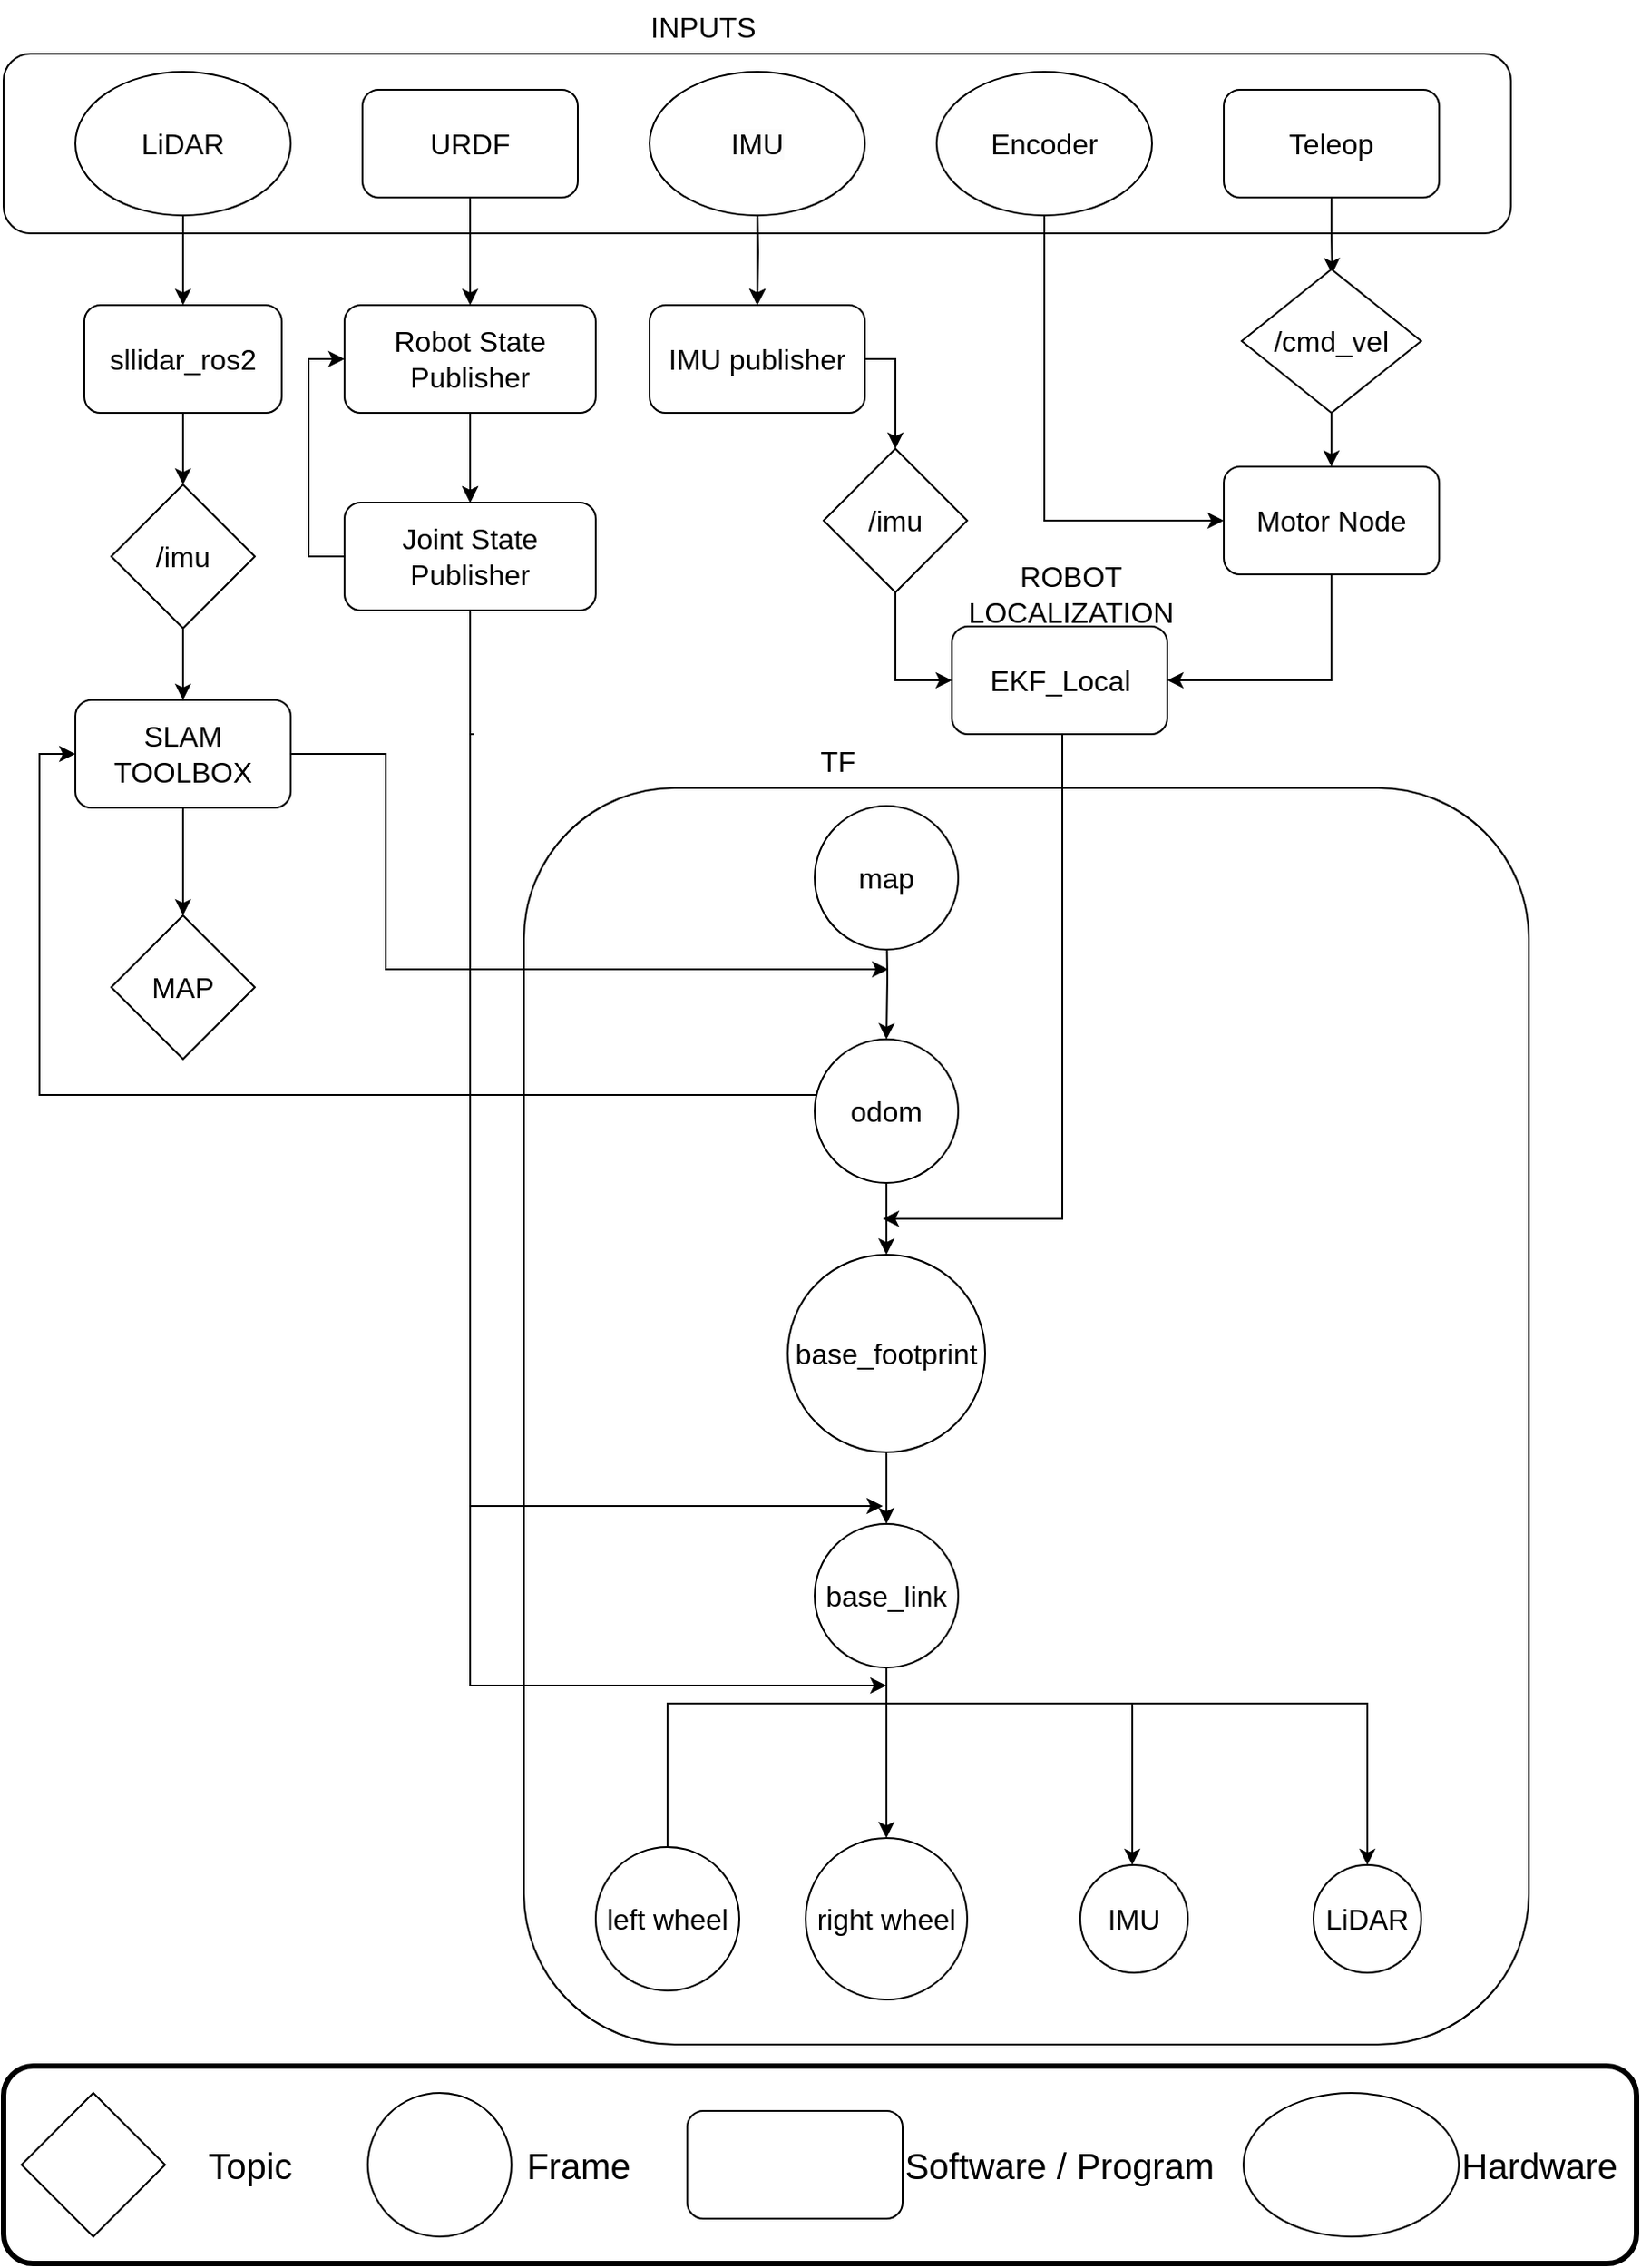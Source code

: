<mxfile version="26.0.6">
  <diagram name="Page-1" id="_wsUxR4OqydgV3sZf0ae">
    <mxGraphModel dx="2924" dy="2244" grid="1" gridSize="10" guides="1" tooltips="1" connect="1" arrows="1" fold="1" page="1" pageScale="1" pageWidth="850" pageHeight="1100" math="0" shadow="0">
      <root>
        <mxCell id="0" />
        <mxCell id="1" parent="0" />
        <mxCell id="bJowuLBQJqoFZH2iHhly-1" value="" style="rounded=1;whiteSpace=wrap;html=1;fontSize=16;" parent="1" vertex="1">
          <mxGeometry x="-840" y="-1070" width="840" height="100" as="geometry" />
        </mxCell>
        <mxCell id="bJowuLBQJqoFZH2iHhly-2" value="Teleop" style="rounded=1;whiteSpace=wrap;html=1;fontSize=16;" parent="1" vertex="1">
          <mxGeometry x="-160" y="-1050" width="120" height="60" as="geometry" />
        </mxCell>
        <mxCell id="bJowuLBQJqoFZH2iHhly-43" style="edgeStyle=orthogonalEdgeStyle;rounded=0;orthogonalLoop=1;jettySize=auto;html=1;exitX=0.5;exitY=1;exitDx=0;exitDy=0;entryX=0;entryY=0.5;entryDx=0;entryDy=0;fontSize=16;" parent="1" source="G4_1-E2M1L34-9DnenEh-3" target="bJowuLBQJqoFZH2iHhly-7" edge="1">
          <mxGeometry relative="1" as="geometry">
            <mxPoint x="-260" y="-990" as="sourcePoint" />
          </mxGeometry>
        </mxCell>
        <mxCell id="bJowuLBQJqoFZH2iHhly-21" value="" style="edgeStyle=orthogonalEdgeStyle;rounded=0;orthogonalLoop=1;jettySize=auto;html=1;fontSize=16;" parent="1" target="bJowuLBQJqoFZH2iHhly-20" edge="1">
          <mxGeometry relative="1" as="geometry">
            <mxPoint x="-420" y="-990" as="sourcePoint" />
          </mxGeometry>
        </mxCell>
        <mxCell id="bJowuLBQJqoFZH2iHhly-36" value="" style="edgeStyle=orthogonalEdgeStyle;rounded=0;orthogonalLoop=1;jettySize=auto;html=1;fontSize=16;exitX=0.5;exitY=1;exitDx=0;exitDy=0;" parent="1" source="G4_1-E2M1L34-9DnenEh-2" target="bJowuLBQJqoFZH2iHhly-35" edge="1">
          <mxGeometry relative="1" as="geometry">
            <mxPoint x="-740" y="-990" as="sourcePoint" />
          </mxGeometry>
        </mxCell>
        <mxCell id="bJowuLBQJqoFZH2iHhly-25" value="" style="edgeStyle=orthogonalEdgeStyle;rounded=0;orthogonalLoop=1;jettySize=auto;html=1;fontSize=16;" parent="1" source="bJowuLBQJqoFZH2iHhly-6" target="bJowuLBQJqoFZH2iHhly-24" edge="1">
          <mxGeometry relative="1" as="geometry" />
        </mxCell>
        <mxCell id="bJowuLBQJqoFZH2iHhly-6" value="URDF" style="rounded=1;whiteSpace=wrap;html=1;fontSize=16;" parent="1" vertex="1">
          <mxGeometry x="-640" y="-1050" width="120" height="60" as="geometry" />
        </mxCell>
        <mxCell id="bJowuLBQJqoFZH2iHhly-22" style="edgeStyle=orthogonalEdgeStyle;rounded=0;orthogonalLoop=1;jettySize=auto;html=1;exitX=0.5;exitY=1;exitDx=0;exitDy=0;entryX=1;entryY=0.5;entryDx=0;entryDy=0;fontSize=16;" parent="1" source="bJowuLBQJqoFZH2iHhly-7" target="bJowuLBQJqoFZH2iHhly-10" edge="1">
          <mxGeometry relative="1" as="geometry" />
        </mxCell>
        <mxCell id="bJowuLBQJqoFZH2iHhly-7" value="Motor Node" style="whiteSpace=wrap;html=1;rounded=1;fontSize=16;" parent="1" vertex="1">
          <mxGeometry x="-160" y="-840" width="120" height="60" as="geometry" />
        </mxCell>
        <mxCell id="bJowuLBQJqoFZH2iHhly-8" value="" style="edgeStyle=orthogonalEdgeStyle;rounded=0;orthogonalLoop=1;jettySize=auto;html=1;fontSize=16;entryX=0.504;entryY=0.033;entryDx=0;entryDy=0;entryPerimeter=0;" parent="1" source="bJowuLBQJqoFZH2iHhly-2" target="G4_1-E2M1L34-9DnenEh-30" edge="1">
          <mxGeometry relative="1" as="geometry" />
        </mxCell>
        <mxCell id="bJowuLBQJqoFZH2iHhly-10" value="EKF_Local" style="rounded=1;whiteSpace=wrap;html=1;fontSize=16;" parent="1" vertex="1">
          <mxGeometry x="-311.5" y="-751" width="120" height="60" as="geometry" />
        </mxCell>
        <mxCell id="bJowuLBQJqoFZH2iHhly-15" value="INPUTS" style="text;html=1;align=center;verticalAlign=middle;whiteSpace=wrap;rounded=0;fontSize=16;" parent="1" vertex="1">
          <mxGeometry x="-480" y="-1100" width="60" height="30" as="geometry" />
        </mxCell>
        <mxCell id="bJowuLBQJqoFZH2iHhly-16" value="ROBOT LOCALIZATION" style="text;html=1;align=center;verticalAlign=middle;whiteSpace=wrap;rounded=0;fontSize=16;" parent="1" vertex="1">
          <mxGeometry x="-330" y="-784" width="170" height="30" as="geometry" />
        </mxCell>
        <mxCell id="bJowuLBQJqoFZH2iHhly-44" style="edgeStyle=orthogonalEdgeStyle;rounded=0;orthogonalLoop=1;jettySize=auto;html=1;exitX=1;exitY=0.5;exitDx=0;exitDy=0;entryX=0.5;entryY=0;entryDx=0;entryDy=0;fontSize=16;" parent="1" source="bJowuLBQJqoFZH2iHhly-20" target="G4_1-E2M1L34-9DnenEh-28" edge="1">
          <mxGeometry relative="1" as="geometry">
            <Array as="points">
              <mxPoint x="-343" y="-900" />
            </Array>
          </mxGeometry>
        </mxCell>
        <mxCell id="bJowuLBQJqoFZH2iHhly-20" value="IMU publisher" style="whiteSpace=wrap;html=1;rounded=1;fontSize=16;" parent="1" vertex="1">
          <mxGeometry x="-480" y="-930" width="120" height="60" as="geometry" />
        </mxCell>
        <mxCell id="bJowuLBQJqoFZH2iHhly-27" value="" style="edgeStyle=orthogonalEdgeStyle;rounded=0;orthogonalLoop=1;jettySize=auto;html=1;fontSize=16;" parent="1" source="bJowuLBQJqoFZH2iHhly-24" target="bJowuLBQJqoFZH2iHhly-26" edge="1">
          <mxGeometry relative="1" as="geometry" />
        </mxCell>
        <mxCell id="bJowuLBQJqoFZH2iHhly-24" value="Robot State Publisher" style="whiteSpace=wrap;html=1;rounded=1;fontSize=16;" parent="1" vertex="1">
          <mxGeometry x="-650" y="-930" width="140" height="60" as="geometry" />
        </mxCell>
        <mxCell id="bJowuLBQJqoFZH2iHhly-29" style="edgeStyle=orthogonalEdgeStyle;rounded=0;orthogonalLoop=1;jettySize=auto;html=1;exitX=0;exitY=0.5;exitDx=0;exitDy=0;entryX=0;entryY=0.5;entryDx=0;entryDy=0;fontSize=16;" parent="1" source="bJowuLBQJqoFZH2iHhly-26" target="bJowuLBQJqoFZH2iHhly-24" edge="1">
          <mxGeometry relative="1" as="geometry" />
        </mxCell>
        <mxCell id="bJowuLBQJqoFZH2iHhly-28" style="edgeStyle=orthogonalEdgeStyle;rounded=0;orthogonalLoop=1;jettySize=auto;html=1;exitX=0.5;exitY=1;exitDx=0;exitDy=0;fontSize=16;" parent="1" edge="1">
          <mxGeometry relative="1" as="geometry">
            <mxPoint x="-580" y="-691" as="sourcePoint" />
            <mxPoint x="-580" y="-691" as="targetPoint" />
          </mxGeometry>
        </mxCell>
        <mxCell id="bJowuLBQJqoFZH2iHhly-68" style="edgeStyle=orthogonalEdgeStyle;rounded=0;orthogonalLoop=1;jettySize=auto;html=1;exitX=0.5;exitY=1;exitDx=0;exitDy=0;entryX=0.5;entryY=0;entryDx=0;entryDy=0;fontSize=16;" parent="1" source="bJowuLBQJqoFZH2iHhly-35" target="G4_1-E2M1L34-9DnenEh-32" edge="1">
          <mxGeometry relative="1" as="geometry">
            <mxPoint x="-340" y="-595" as="targetPoint" />
          </mxGeometry>
        </mxCell>
        <mxCell id="bJowuLBQJqoFZH2iHhly-35" value="sllidar_ros2" style="whiteSpace=wrap;html=1;rounded=1;fontSize=16;" parent="1" vertex="1">
          <mxGeometry x="-795" y="-930" width="110" height="60" as="geometry" />
        </mxCell>
        <mxCell id="bJowuLBQJqoFZH2iHhly-41" value="" style="edgeStyle=orthogonalEdgeStyle;rounded=0;orthogonalLoop=1;jettySize=auto;html=1;entryX=0.5;entryY=0;entryDx=0;entryDy=0;fontSize=16;" parent="1" source="bJowuLBQJqoFZH2iHhly-24" target="bJowuLBQJqoFZH2iHhly-26" edge="1">
          <mxGeometry relative="1" as="geometry">
            <mxPoint x="-640" y="-900" as="sourcePoint" />
            <mxPoint x="-350" y="-740" as="targetPoint" />
          </mxGeometry>
        </mxCell>
        <mxCell id="bJowuLBQJqoFZH2iHhly-26" value="Joint State Publisher" style="whiteSpace=wrap;html=1;rounded=1;fontSize=16;" parent="1" vertex="1">
          <mxGeometry x="-650" y="-820" width="140" height="60" as="geometry" />
        </mxCell>
        <mxCell id="bJowuLBQJqoFZH2iHhly-46" value="" style="rounded=1;whiteSpace=wrap;html=1;fontSize=16;" parent="1" vertex="1">
          <mxGeometry x="-550" y="-661" width="560" height="700" as="geometry" />
        </mxCell>
        <mxCell id="bJowuLBQJqoFZH2iHhly-47" value="TF" style="text;html=1;align=center;verticalAlign=middle;whiteSpace=wrap;rounded=0;fontSize=16;" parent="1" vertex="1">
          <mxGeometry x="-405" y="-691" width="60" height="30" as="geometry" />
        </mxCell>
        <mxCell id="bJowuLBQJqoFZH2iHhly-50" value="" style="edgeStyle=orthogonalEdgeStyle;rounded=0;orthogonalLoop=1;jettySize=auto;html=1;fontSize=16;" parent="1" target="G4_1-E2M1L34-9DnenEh-18" edge="1">
          <mxGeometry relative="1" as="geometry">
            <mxPoint x="-348" y="-591" as="sourcePoint" />
            <mxPoint x="-348" y="-511" as="targetPoint" />
          </mxGeometry>
        </mxCell>
        <mxCell id="bJowuLBQJqoFZH2iHhly-52" value="" style="edgeStyle=orthogonalEdgeStyle;rounded=0;orthogonalLoop=1;jettySize=auto;html=1;fontSize=16;exitX=0.5;exitY=1;exitDx=0;exitDy=0;entryX=0.5;entryY=0;entryDx=0;entryDy=0;" parent="1" source="G4_1-E2M1L34-9DnenEh-18" target="G4_1-E2M1L34-9DnenEh-19" edge="1">
          <mxGeometry relative="1" as="geometry">
            <mxPoint x="-348" y="-451" as="sourcePoint" />
            <mxPoint x="-348" y="-371" as="targetPoint" />
          </mxGeometry>
        </mxCell>
        <mxCell id="bJowuLBQJqoFZH2iHhly-54" value="" style="edgeStyle=orthogonalEdgeStyle;rounded=0;orthogonalLoop=1;jettySize=auto;html=1;fontSize=16;exitX=0.5;exitY=1;exitDx=0;exitDy=0;" parent="1" source="G4_1-E2M1L34-9DnenEh-19" target="G4_1-E2M1L34-9DnenEh-20" edge="1">
          <mxGeometry relative="1" as="geometry">
            <mxPoint x="-348" y="-311" as="sourcePoint" />
            <mxPoint x="-348" y="-231" as="targetPoint" />
          </mxGeometry>
        </mxCell>
        <mxCell id="bJowuLBQJqoFZH2iHhly-60" style="edgeStyle=orthogonalEdgeStyle;rounded=0;orthogonalLoop=1;jettySize=auto;html=1;exitX=0.5;exitY=1;exitDx=0;exitDy=0;entryX=0.5;entryY=0;entryDx=0;entryDy=0;fontSize=16;" parent="1" source="G4_1-E2M1L34-9DnenEh-20" target="G4_1-E2M1L34-9DnenEh-22" edge="1">
          <mxGeometry relative="1" as="geometry">
            <mxPoint x="-348" y="-171" as="sourcePoint" />
            <mxPoint x="-341" y="-61" as="targetPoint" />
          </mxGeometry>
        </mxCell>
        <mxCell id="bJowuLBQJqoFZH2iHhly-64" style="edgeStyle=orthogonalEdgeStyle;rounded=0;orthogonalLoop=1;jettySize=auto;html=1;exitX=0.5;exitY=1;exitDx=0;exitDy=0;entryX=0.5;entryY=0;entryDx=0;entryDy=0;fontSize=16;" parent="1" edge="1">
          <mxGeometry relative="1" as="geometry">
            <mxPoint x="-348" y="-171" as="sourcePoint" />
            <mxPoint x="-470" y="-61" as="targetPoint" />
            <Array as="points">
              <mxPoint x="-348" y="-151" />
              <mxPoint x="-470" y="-151" />
            </Array>
          </mxGeometry>
        </mxCell>
        <mxCell id="bJowuLBQJqoFZH2iHhly-65" style="edgeStyle=orthogonalEdgeStyle;rounded=0;orthogonalLoop=1;jettySize=auto;html=1;exitX=0.5;exitY=1;exitDx=0;exitDy=0;entryX=0.5;entryY=0;entryDx=0;entryDy=0;fontSize=16;" parent="1" edge="1">
          <mxGeometry relative="1" as="geometry">
            <mxPoint x="-348" y="-171" as="sourcePoint" />
            <mxPoint x="-211" y="-61" as="targetPoint" />
            <Array as="points">
              <mxPoint x="-348" y="-151" />
              <mxPoint x="-211" y="-151" />
            </Array>
          </mxGeometry>
        </mxCell>
        <mxCell id="bJowuLBQJqoFZH2iHhly-66" style="edgeStyle=orthogonalEdgeStyle;rounded=0;orthogonalLoop=1;jettySize=auto;html=1;exitX=0.5;exitY=1;exitDx=0;exitDy=0;entryX=0.5;entryY=0;entryDx=0;entryDy=0;fontSize=16;" parent="1" edge="1">
          <mxGeometry relative="1" as="geometry">
            <mxPoint x="-348" y="-171" as="sourcePoint" />
            <mxPoint x="-80" y="-61" as="targetPoint" />
            <Array as="points">
              <mxPoint x="-348" y="-151" />
              <mxPoint x="-80" y="-151" />
            </Array>
          </mxGeometry>
        </mxCell>
        <mxCell id="bJowuLBQJqoFZH2iHhly-74" value="" style="edgeStyle=orthogonalEdgeStyle;rounded=0;orthogonalLoop=1;jettySize=auto;html=1;fontSize=16;" parent="1" source="bJowuLBQJqoFZH2iHhly-69" edge="1">
          <mxGeometry relative="1" as="geometry">
            <mxPoint x="-740" y="-590" as="targetPoint" />
          </mxGeometry>
        </mxCell>
        <mxCell id="bJowuLBQJqoFZH2iHhly-82" style="edgeStyle=orthogonalEdgeStyle;rounded=0;orthogonalLoop=1;jettySize=auto;html=1;exitX=1;exitY=0.5;exitDx=0;exitDy=0;fontSize=16;" parent="1" source="bJowuLBQJqoFZH2iHhly-69" edge="1">
          <mxGeometry relative="1" as="geometry">
            <mxPoint x="-347" y="-560" as="targetPoint" />
            <Array as="points">
              <mxPoint x="-627" y="-680" />
              <mxPoint x="-627" y="-560" />
              <mxPoint x="-347" y="-560" />
            </Array>
            <mxPoint x="-677" y="-680" as="sourcePoint" />
          </mxGeometry>
        </mxCell>
        <mxCell id="bJowuLBQJqoFZH2iHhly-69" value="SLAM TOOLBOX" style="rounded=1;whiteSpace=wrap;html=1;fontSize=16;" parent="1" vertex="1">
          <mxGeometry x="-800" y="-710" width="120" height="60" as="geometry" />
        </mxCell>
        <mxCell id="bJowuLBQJqoFZH2iHhly-78" style="edgeStyle=orthogonalEdgeStyle;rounded=0;orthogonalLoop=1;jettySize=auto;html=1;exitX=0.5;exitY=1;exitDx=0;exitDy=0;fontSize=16;" parent="1" source="bJowuLBQJqoFZH2iHhly-10" edge="1">
          <mxGeometry relative="1" as="geometry">
            <mxPoint x="-350" y="-421" as="targetPoint" />
            <Array as="points">
              <mxPoint x="-250" y="-691" />
              <mxPoint x="-250" y="-421" />
            </Array>
            <mxPoint x="-190" y="-691" as="sourcePoint" />
          </mxGeometry>
        </mxCell>
        <mxCell id="bJowuLBQJqoFZH2iHhly-79" style="edgeStyle=orthogonalEdgeStyle;rounded=0;orthogonalLoop=1;jettySize=auto;html=1;exitX=0.5;exitY=1;exitDx=0;exitDy=0;fontSize=16;" parent="1" edge="1">
          <mxGeometry relative="1" as="geometry">
            <mxPoint x="-348" y="-161" as="targetPoint" />
            <Array as="points">
              <mxPoint x="-580" y="-691" />
              <mxPoint x="-580" y="-161" />
            </Array>
            <mxPoint x="-578" y="-691" as="sourcePoint" />
          </mxGeometry>
        </mxCell>
        <mxCell id="bJowuLBQJqoFZH2iHhly-80" style="edgeStyle=orthogonalEdgeStyle;rounded=0;orthogonalLoop=1;jettySize=auto;html=1;exitX=0.5;exitY=1;exitDx=0;exitDy=0;fontSize=16;" parent="1" source="bJowuLBQJqoFZH2iHhly-26" edge="1">
          <mxGeometry relative="1" as="geometry">
            <mxPoint x="-350" y="-261" as="targetPoint" />
            <mxPoint x="-580" y="-691" as="sourcePoint" />
            <Array as="points">
              <mxPoint x="-580" y="-261" />
            </Array>
          </mxGeometry>
        </mxCell>
        <mxCell id="bJowuLBQJqoFZH2iHhly-81" value="" style="endArrow=classic;html=1;rounded=0;entryX=0;entryY=0.5;entryDx=0;entryDy=0;fontSize=16;" parent="1" target="bJowuLBQJqoFZH2iHhly-69" edge="1">
          <mxGeometry width="50" height="50" relative="1" as="geometry">
            <mxPoint x="-350" y="-490" as="sourcePoint" />
            <mxPoint x="-590" y="-460" as="targetPoint" />
            <Array as="points">
              <mxPoint x="-820" y="-490" />
              <mxPoint x="-820" y="-680" />
            </Array>
          </mxGeometry>
        </mxCell>
        <mxCell id="G4_1-E2M1L34-9DnenEh-2" value="&lt;span style=&quot;font-size: 16px;&quot;&gt;LiDAR&lt;/span&gt;" style="ellipse;whiteSpace=wrap;html=1;" parent="1" vertex="1">
          <mxGeometry x="-800" y="-1060" width="120" height="80" as="geometry" />
        </mxCell>
        <mxCell id="G4_1-E2M1L34-9DnenEh-3" value="&lt;span style=&quot;font-size: 16px;&quot;&gt;Encoder&lt;/span&gt;" style="ellipse;whiteSpace=wrap;html=1;" parent="1" vertex="1">
          <mxGeometry x="-320" y="-1060" width="120" height="80" as="geometry" />
        </mxCell>
        <mxCell id="G4_1-E2M1L34-9DnenEh-5" value="" style="edgeStyle=orthogonalEdgeStyle;rounded=0;orthogonalLoop=1;jettySize=auto;html=1;" parent="1" source="G4_1-E2M1L34-9DnenEh-4" target="bJowuLBQJqoFZH2iHhly-20" edge="1">
          <mxGeometry relative="1" as="geometry" />
        </mxCell>
        <mxCell id="G4_1-E2M1L34-9DnenEh-4" value="&lt;span style=&quot;color: rgb(0, 0, 0); font-family: Helvetica; font-size: 16px; font-style: normal; font-variant-ligatures: normal; font-variant-caps: normal; font-weight: 400; letter-spacing: normal; orphans: 2; text-align: center; text-indent: 0px; text-transform: none; widows: 2; word-spacing: 0px; -webkit-text-stroke-width: 0px; white-space: normal; background-color: rgb(251, 251, 251); text-decoration-thickness: initial; text-decoration-style: initial; text-decoration-color: initial; float: none; display: inline !important;&quot;&gt;IMU&lt;/span&gt;" style="ellipse;whiteSpace=wrap;html=1;" parent="1" vertex="1">
          <mxGeometry x="-480" y="-1060" width="120" height="80" as="geometry" />
        </mxCell>
        <mxCell id="G4_1-E2M1L34-9DnenEh-9" value="" style="rounded=1;whiteSpace=wrap;html=1;strokeWidth=3;" parent="1" vertex="1">
          <mxGeometry x="-840" y="51" width="910" height="110" as="geometry" />
        </mxCell>
        <mxCell id="G4_1-E2M1L34-9DnenEh-10" value="" style="ellipse;whiteSpace=wrap;html=1;rounded=1;fontSize=16;" parent="1" vertex="1">
          <mxGeometry x="-637" y="66" width="80" height="80" as="geometry" />
        </mxCell>
        <mxCell id="G4_1-E2M1L34-9DnenEh-12" value="&lt;span style=&quot;font-size: 20px;&quot;&gt;Frame&lt;/span&gt;" style="text;html=1;align=center;verticalAlign=middle;whiteSpace=wrap;rounded=0;fontSize=16;" parent="1" vertex="1">
          <mxGeometry x="-557" y="91" width="75" height="30" as="geometry" />
        </mxCell>
        <mxCell id="G4_1-E2M1L34-9DnenEh-13" value="" style="rounded=1;whiteSpace=wrap;html=1;fontSize=16;" parent="1" vertex="1">
          <mxGeometry x="-459" y="76" width="120" height="60" as="geometry" />
        </mxCell>
        <mxCell id="G4_1-E2M1L34-9DnenEh-14" value="&lt;font style=&quot;font-size: 20px;&quot;&gt;Software / Program&lt;/font&gt;" style="text;html=1;align=center;verticalAlign=middle;whiteSpace=wrap;rounded=0;fontSize=16;" parent="1" vertex="1">
          <mxGeometry x="-339" y="91" width="175" height="30" as="geometry" />
        </mxCell>
        <mxCell id="G4_1-E2M1L34-9DnenEh-15" value="" style="ellipse;whiteSpace=wrap;html=1;" parent="1" vertex="1">
          <mxGeometry x="-149" y="66" width="120" height="80" as="geometry" />
        </mxCell>
        <mxCell id="G4_1-E2M1L34-9DnenEh-16" value="&lt;span style=&quot;font-size: 20px;&quot;&gt;Hardware&lt;/span&gt;" style="text;html=1;align=center;verticalAlign=middle;whiteSpace=wrap;rounded=0;fontSize=16;" parent="1" vertex="1">
          <mxGeometry x="-29" y="91" width="90" height="30" as="geometry" />
        </mxCell>
        <mxCell id="G4_1-E2M1L34-9DnenEh-17" value="map" style="ellipse;whiteSpace=wrap;html=1;rounded=1;fontSize=16;" parent="1" vertex="1">
          <mxGeometry x="-388" y="-651" width="80" height="80" as="geometry" />
        </mxCell>
        <mxCell id="G4_1-E2M1L34-9DnenEh-18" value="odom" style="ellipse;whiteSpace=wrap;html=1;rounded=1;fontSize=16;" parent="1" vertex="1">
          <mxGeometry x="-388" y="-521" width="80" height="80" as="geometry" />
        </mxCell>
        <mxCell id="G4_1-E2M1L34-9DnenEh-19" value="base_footprint" style="ellipse;whiteSpace=wrap;html=1;rounded=1;fontSize=16;aspect=fixed;" parent="1" vertex="1">
          <mxGeometry x="-403" y="-401" width="110" height="110" as="geometry" />
        </mxCell>
        <mxCell id="G4_1-E2M1L34-9DnenEh-20" value="base_link" style="ellipse;whiteSpace=wrap;html=1;rounded=1;fontSize=16;aspect=fixed;" parent="1" vertex="1">
          <mxGeometry x="-388" y="-251" width="80" height="80" as="geometry" />
        </mxCell>
        <mxCell id="G4_1-E2M1L34-9DnenEh-21" value="left wheel" style="ellipse;whiteSpace=wrap;html=1;rounded=1;fontSize=16;aspect=fixed;" parent="1" vertex="1">
          <mxGeometry x="-510" y="-71" width="80" height="80" as="geometry" />
        </mxCell>
        <mxCell id="G4_1-E2M1L34-9DnenEh-22" value="right wheel" style="ellipse;whiteSpace=wrap;html=1;rounded=1;fontSize=16;aspect=fixed;" parent="1" vertex="1">
          <mxGeometry x="-393" y="-76" width="90" height="90" as="geometry" />
        </mxCell>
        <mxCell id="G4_1-E2M1L34-9DnenEh-23" value="IMU" style="ellipse;whiteSpace=wrap;html=1;rounded=1;fontSize=16;aspect=fixed;" parent="1" vertex="1">
          <mxGeometry x="-240" y="-61" width="60" height="60" as="geometry" />
        </mxCell>
        <mxCell id="G4_1-E2M1L34-9DnenEh-24" value="LiDAR" style="ellipse;whiteSpace=wrap;html=1;rounded=1;fontSize=16;aspect=fixed;" parent="1" vertex="1">
          <mxGeometry x="-110" y="-61" width="60" height="60" as="geometry" />
        </mxCell>
        <mxCell id="G4_1-E2M1L34-9DnenEh-25" value="&lt;span style=&quot;font-size: 16px;&quot;&gt;MAP&lt;/span&gt;" style="rhombus;whiteSpace=wrap;html=1;" parent="1" vertex="1">
          <mxGeometry x="-780" y="-590" width="80" height="80" as="geometry" />
        </mxCell>
        <mxCell id="G4_1-E2M1L34-9DnenEh-26" value="" style="rhombus;whiteSpace=wrap;html=1;" parent="1" vertex="1">
          <mxGeometry x="-830" y="66" width="80" height="80" as="geometry" />
        </mxCell>
        <mxCell id="G4_1-E2M1L34-9DnenEh-27" value="&lt;span style=&quot;font-size: 20px;&quot;&gt;Topic&lt;/span&gt;" style="text;html=1;align=center;verticalAlign=middle;whiteSpace=wrap;rounded=0;fontSize=16;" parent="1" vertex="1">
          <mxGeometry x="-740" y="91" width="75" height="30" as="geometry" />
        </mxCell>
        <mxCell id="G4_1-E2M1L34-9DnenEh-29" style="edgeStyle=orthogonalEdgeStyle;rounded=0;orthogonalLoop=1;jettySize=auto;html=1;entryX=0;entryY=0.5;entryDx=0;entryDy=0;" parent="1" source="G4_1-E2M1L34-9DnenEh-28" target="bJowuLBQJqoFZH2iHhly-10" edge="1">
          <mxGeometry relative="1" as="geometry" />
        </mxCell>
        <mxCell id="G4_1-E2M1L34-9DnenEh-28" value="&lt;span style=&quot;font-size: 16px;&quot;&gt;/imu&lt;/span&gt;" style="rhombus;whiteSpace=wrap;html=1;" parent="1" vertex="1">
          <mxGeometry x="-383" y="-850" width="80" height="80" as="geometry" />
        </mxCell>
        <mxCell id="G4_1-E2M1L34-9DnenEh-31" style="edgeStyle=orthogonalEdgeStyle;rounded=0;orthogonalLoop=1;jettySize=auto;html=1;entryX=0.5;entryY=0;entryDx=0;entryDy=0;" parent="1" source="G4_1-E2M1L34-9DnenEh-30" target="bJowuLBQJqoFZH2iHhly-7" edge="1">
          <mxGeometry relative="1" as="geometry" />
        </mxCell>
        <mxCell id="G4_1-E2M1L34-9DnenEh-30" value="&lt;span style=&quot;font-size: 16px;&quot;&gt;/cmd_vel&lt;/span&gt;" style="rhombus;whiteSpace=wrap;html=1;" parent="1" vertex="1">
          <mxGeometry x="-150" y="-950" width="100" height="80" as="geometry" />
        </mxCell>
        <mxCell id="G4_1-E2M1L34-9DnenEh-33" style="edgeStyle=orthogonalEdgeStyle;rounded=0;orthogonalLoop=1;jettySize=auto;html=1;entryX=0.5;entryY=0;entryDx=0;entryDy=0;" parent="1" source="G4_1-E2M1L34-9DnenEh-32" target="bJowuLBQJqoFZH2iHhly-69" edge="1">
          <mxGeometry relative="1" as="geometry" />
        </mxCell>
        <mxCell id="G4_1-E2M1L34-9DnenEh-32" value="&lt;span style=&quot;font-size: 16px;&quot;&gt;/imu&lt;/span&gt;" style="rhombus;whiteSpace=wrap;html=1;" parent="1" vertex="1">
          <mxGeometry x="-780" y="-830" width="80" height="80" as="geometry" />
        </mxCell>
      </root>
    </mxGraphModel>
  </diagram>
</mxfile>
